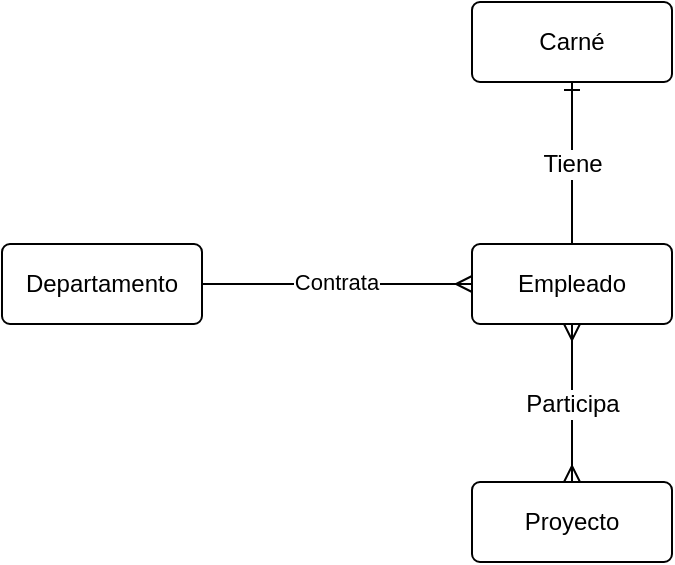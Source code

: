 <mxfile>
    <diagram id="1nb_PAaDac9KNKcBWAZF" name="Page-1">
        <mxGraphModel dx="535" dy="355" grid="1" gridSize="10" guides="1" tooltips="1" connect="1" arrows="1" fold="1" page="1" pageScale="1" pageWidth="850" pageHeight="1100" math="0" shadow="0">
            <root>
                <mxCell id="0"/>
                <mxCell id="1" parent="0"/>
                <mxCell id="2" value="Departamento" style="rounded=1;arcSize=10;whiteSpace=wrap;html=1;align=center;" parent="1" vertex="1">
                    <mxGeometry x="120" y="161" width="100" height="40" as="geometry"/>
                </mxCell>
                <mxCell id="3" value="Empleado" style="rounded=1;arcSize=10;whiteSpace=wrap;html=1;align=center;" parent="1" vertex="1">
                    <mxGeometry x="355" y="161" width="100" height="40" as="geometry"/>
                </mxCell>
                <mxCell id="8" value="Proyecto" style="rounded=1;arcSize=10;whiteSpace=wrap;html=1;align=center;" parent="1" vertex="1">
                    <mxGeometry x="355" y="280" width="100" height="40" as="geometry"/>
                </mxCell>
                <mxCell id="9" value="Participa" style="fontSize=12;html=1;endArrow=ERmany;startArrow=ERmany;entryX=0.5;entryY=1;entryDx=0;entryDy=0;exitX=0.5;exitY=0;exitDx=0;exitDy=0;" parent="1" source="8" target="3" edge="1">
                    <mxGeometry width="100" height="100" relative="1" as="geometry">
                        <mxPoint x="240" y="250" as="sourcePoint"/>
                        <mxPoint x="340" y="150" as="targetPoint"/>
                    </mxGeometry>
                </mxCell>
                <mxCell id="10" value="" style="edgeStyle=entityRelationEdgeStyle;fontSize=12;html=1;endArrow=ERmany;exitX=1;exitY=0.5;exitDx=0;exitDy=0;entryX=0;entryY=0.5;entryDx=0;entryDy=0;" parent="1" source="2" target="3" edge="1">
                    <mxGeometry width="100" height="100" relative="1" as="geometry">
                        <mxPoint x="230" y="240" as="sourcePoint"/>
                        <mxPoint x="330" y="140" as="targetPoint"/>
                    </mxGeometry>
                </mxCell>
                <mxCell id="11" value="Contrata" style="edgeLabel;html=1;align=center;verticalAlign=middle;resizable=0;points=[];" parent="10" vertex="1" connectable="0">
                    <mxGeometry x="-0.014" y="1" relative="1" as="geometry">
                        <mxPoint as="offset"/>
                    </mxGeometry>
                </mxCell>
                <mxCell id="12" value="Carné" style="rounded=1;arcSize=10;whiteSpace=wrap;html=1;align=center;" parent="1" vertex="1">
                    <mxGeometry x="355" y="40" width="100" height="40" as="geometry"/>
                </mxCell>
                <mxCell id="14" value="Tiene" style="fontSize=12;html=1;endArrow=ERone;endFill=1;exitX=0.5;exitY=0;exitDx=0;exitDy=0;entryX=0.5;entryY=1;entryDx=0;entryDy=0;" parent="1" source="3" target="12" edge="1">
                    <mxGeometry width="100" height="100" relative="1" as="geometry">
                        <mxPoint x="230" y="240" as="sourcePoint"/>
                        <mxPoint x="330" y="140" as="targetPoint"/>
                    </mxGeometry>
                </mxCell>
            </root>
        </mxGraphModel>
    </diagram>
</mxfile>